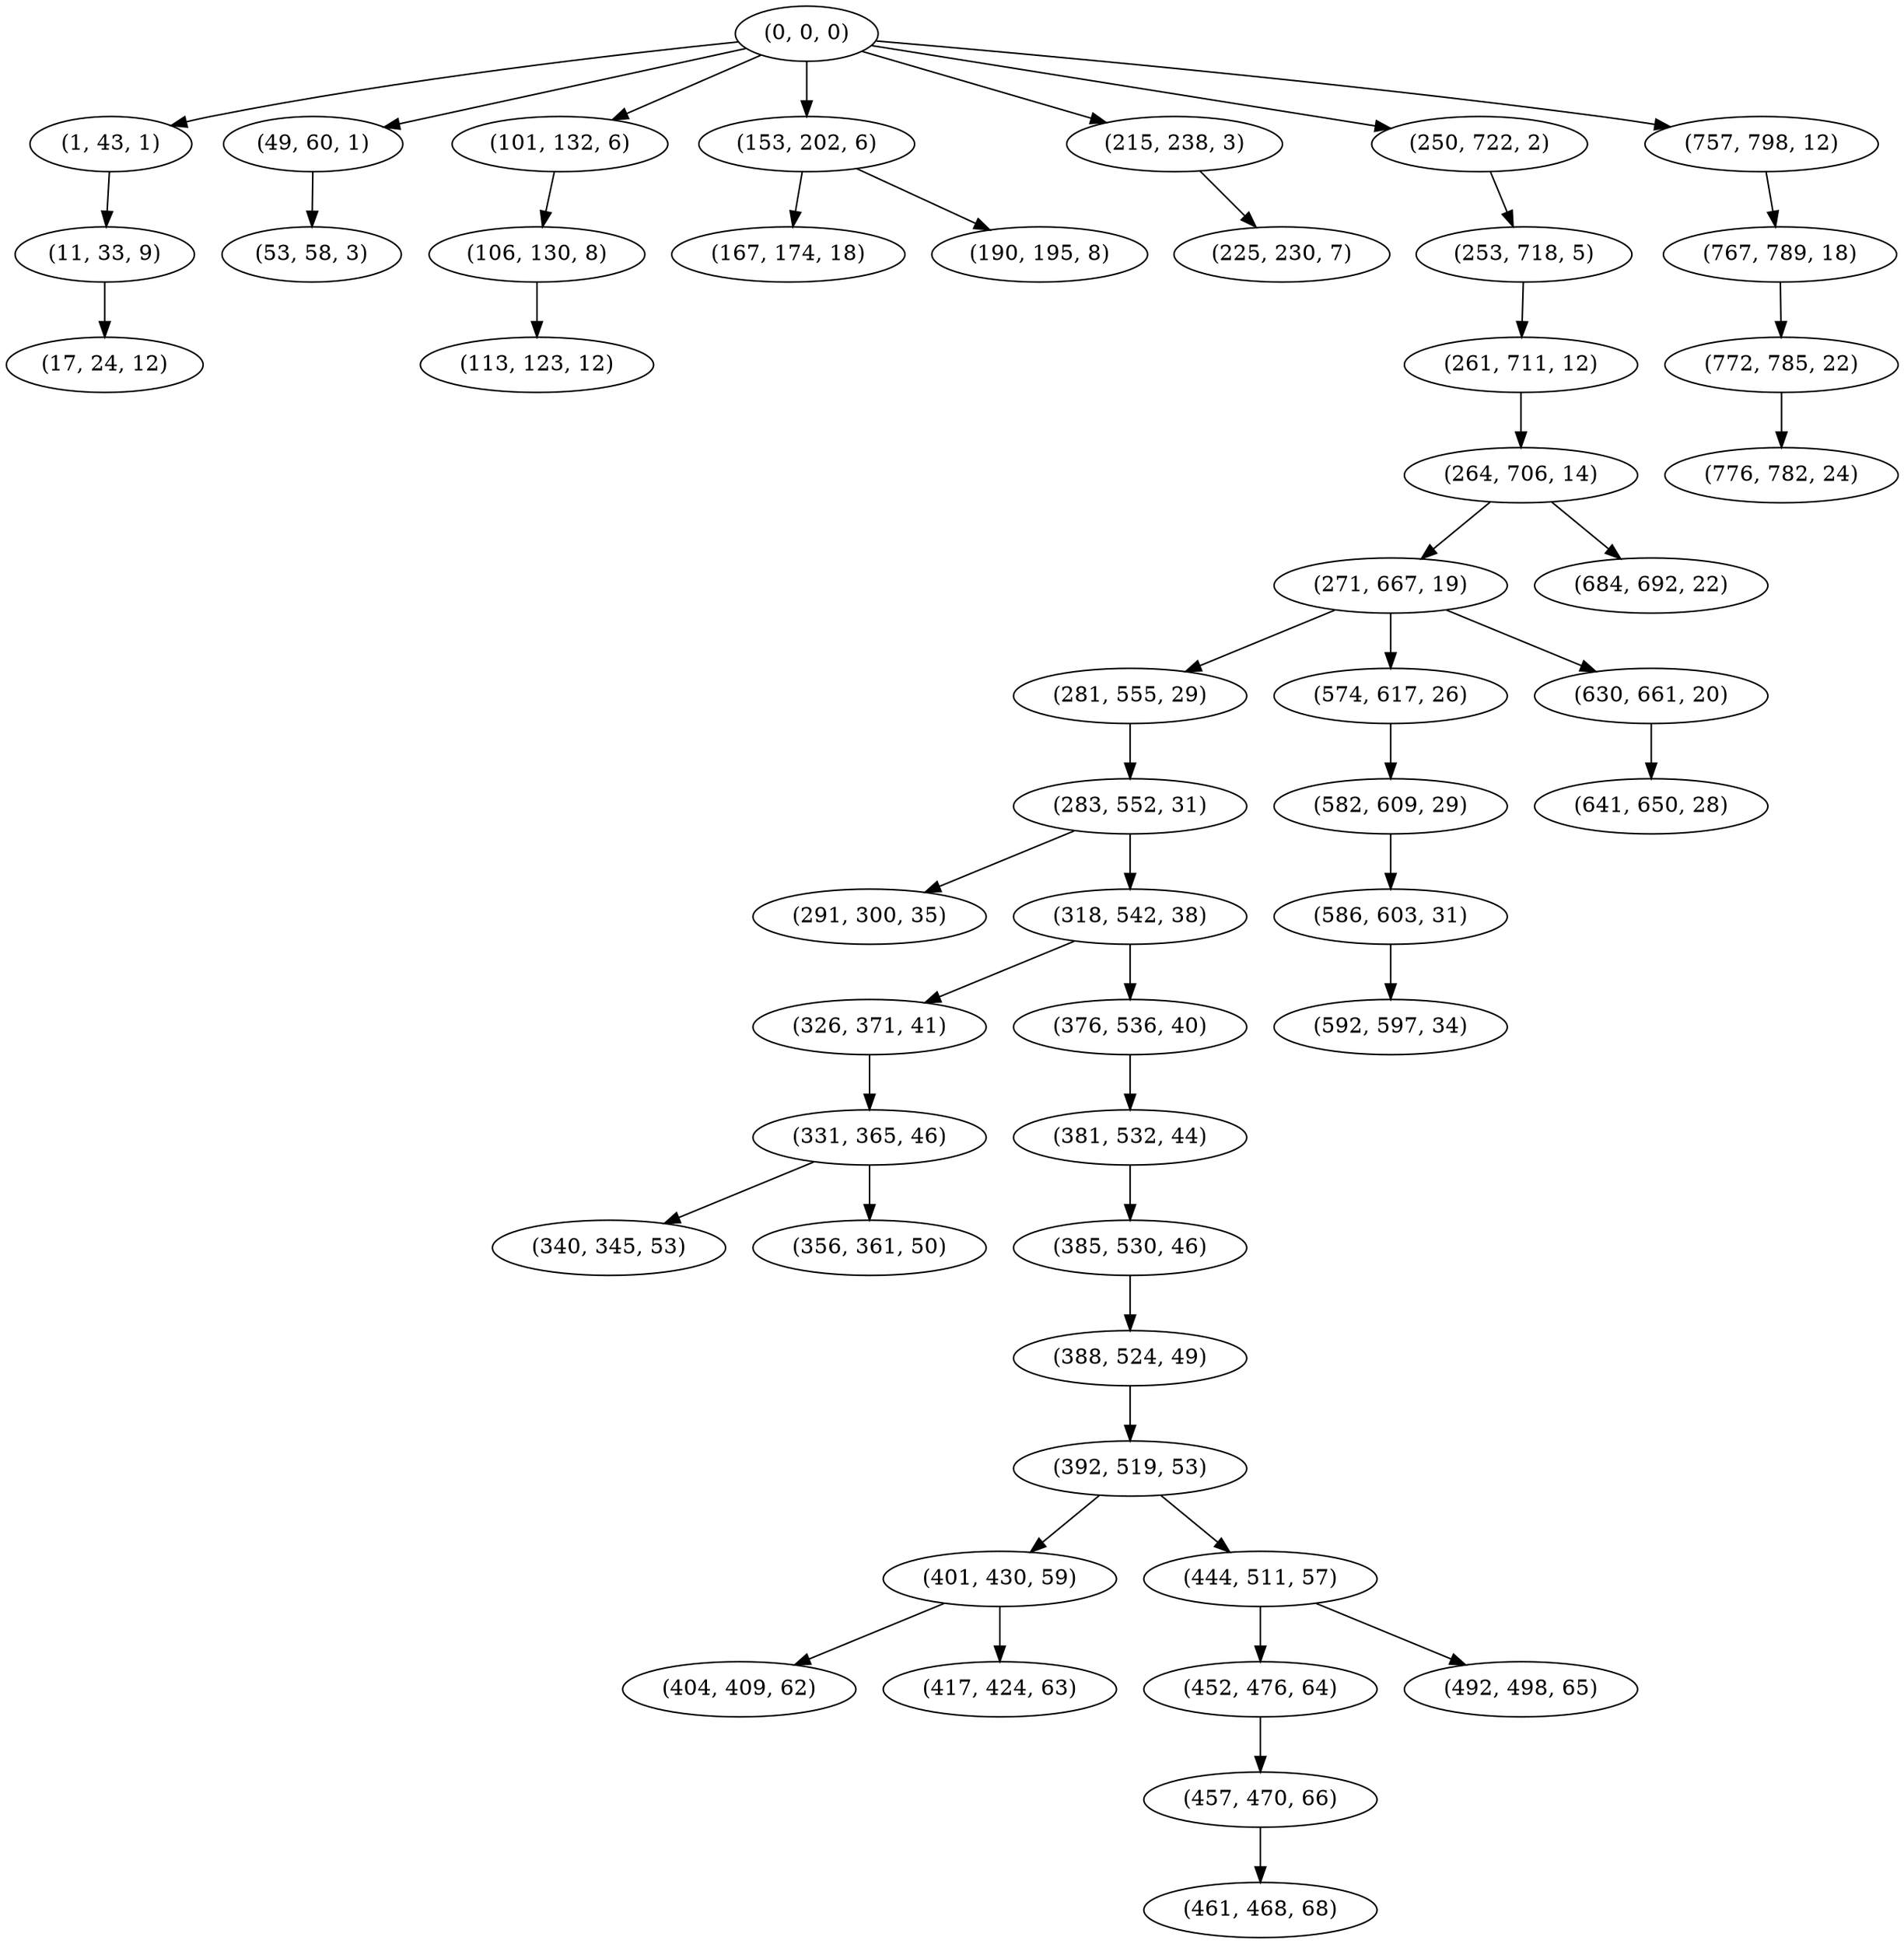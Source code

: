 digraph tree {
    "(0, 0, 0)";
    "(1, 43, 1)";
    "(11, 33, 9)";
    "(17, 24, 12)";
    "(49, 60, 1)";
    "(53, 58, 3)";
    "(101, 132, 6)";
    "(106, 130, 8)";
    "(113, 123, 12)";
    "(153, 202, 6)";
    "(167, 174, 18)";
    "(190, 195, 8)";
    "(215, 238, 3)";
    "(225, 230, 7)";
    "(250, 722, 2)";
    "(253, 718, 5)";
    "(261, 711, 12)";
    "(264, 706, 14)";
    "(271, 667, 19)";
    "(281, 555, 29)";
    "(283, 552, 31)";
    "(291, 300, 35)";
    "(318, 542, 38)";
    "(326, 371, 41)";
    "(331, 365, 46)";
    "(340, 345, 53)";
    "(356, 361, 50)";
    "(376, 536, 40)";
    "(381, 532, 44)";
    "(385, 530, 46)";
    "(388, 524, 49)";
    "(392, 519, 53)";
    "(401, 430, 59)";
    "(404, 409, 62)";
    "(417, 424, 63)";
    "(444, 511, 57)";
    "(452, 476, 64)";
    "(457, 470, 66)";
    "(461, 468, 68)";
    "(492, 498, 65)";
    "(574, 617, 26)";
    "(582, 609, 29)";
    "(586, 603, 31)";
    "(592, 597, 34)";
    "(630, 661, 20)";
    "(641, 650, 28)";
    "(684, 692, 22)";
    "(757, 798, 12)";
    "(767, 789, 18)";
    "(772, 785, 22)";
    "(776, 782, 24)";
    "(0, 0, 0)" -> "(1, 43, 1)";
    "(0, 0, 0)" -> "(49, 60, 1)";
    "(0, 0, 0)" -> "(101, 132, 6)";
    "(0, 0, 0)" -> "(153, 202, 6)";
    "(0, 0, 0)" -> "(215, 238, 3)";
    "(0, 0, 0)" -> "(250, 722, 2)";
    "(0, 0, 0)" -> "(757, 798, 12)";
    "(1, 43, 1)" -> "(11, 33, 9)";
    "(11, 33, 9)" -> "(17, 24, 12)";
    "(49, 60, 1)" -> "(53, 58, 3)";
    "(101, 132, 6)" -> "(106, 130, 8)";
    "(106, 130, 8)" -> "(113, 123, 12)";
    "(153, 202, 6)" -> "(167, 174, 18)";
    "(153, 202, 6)" -> "(190, 195, 8)";
    "(215, 238, 3)" -> "(225, 230, 7)";
    "(250, 722, 2)" -> "(253, 718, 5)";
    "(253, 718, 5)" -> "(261, 711, 12)";
    "(261, 711, 12)" -> "(264, 706, 14)";
    "(264, 706, 14)" -> "(271, 667, 19)";
    "(264, 706, 14)" -> "(684, 692, 22)";
    "(271, 667, 19)" -> "(281, 555, 29)";
    "(271, 667, 19)" -> "(574, 617, 26)";
    "(271, 667, 19)" -> "(630, 661, 20)";
    "(281, 555, 29)" -> "(283, 552, 31)";
    "(283, 552, 31)" -> "(291, 300, 35)";
    "(283, 552, 31)" -> "(318, 542, 38)";
    "(318, 542, 38)" -> "(326, 371, 41)";
    "(318, 542, 38)" -> "(376, 536, 40)";
    "(326, 371, 41)" -> "(331, 365, 46)";
    "(331, 365, 46)" -> "(340, 345, 53)";
    "(331, 365, 46)" -> "(356, 361, 50)";
    "(376, 536, 40)" -> "(381, 532, 44)";
    "(381, 532, 44)" -> "(385, 530, 46)";
    "(385, 530, 46)" -> "(388, 524, 49)";
    "(388, 524, 49)" -> "(392, 519, 53)";
    "(392, 519, 53)" -> "(401, 430, 59)";
    "(392, 519, 53)" -> "(444, 511, 57)";
    "(401, 430, 59)" -> "(404, 409, 62)";
    "(401, 430, 59)" -> "(417, 424, 63)";
    "(444, 511, 57)" -> "(452, 476, 64)";
    "(444, 511, 57)" -> "(492, 498, 65)";
    "(452, 476, 64)" -> "(457, 470, 66)";
    "(457, 470, 66)" -> "(461, 468, 68)";
    "(574, 617, 26)" -> "(582, 609, 29)";
    "(582, 609, 29)" -> "(586, 603, 31)";
    "(586, 603, 31)" -> "(592, 597, 34)";
    "(630, 661, 20)" -> "(641, 650, 28)";
    "(757, 798, 12)" -> "(767, 789, 18)";
    "(767, 789, 18)" -> "(772, 785, 22)";
    "(772, 785, 22)" -> "(776, 782, 24)";
}
